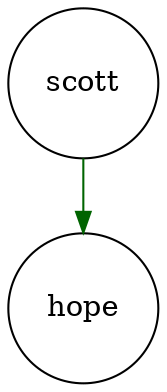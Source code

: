 digraph fullagr_scott_hope { 
 K=0.6 
 "scott" -> { "hope" } [color="darkgreen", arrowhead="normal", penwidth=1, href="#576"]; 
 "scott" [shape="circle", fixedsize="true", height=1, width=1, style="filled", fillcolor="white", href="#scott"]; 
 "hope" [shape="circle", fixedsize="true", height=1, width=1, style="filled", fillcolor="white", href="#hope"]; 

}